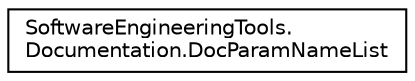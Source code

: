 digraph "Osztályhierarchia-ábra"
{
  edge [fontname="Helvetica",fontsize="10",labelfontname="Helvetica",labelfontsize="10"];
  node [fontname="Helvetica",fontsize="10",shape=record];
  rankdir="LR";
  Node1 [label="SoftwareEngineeringTools.\lDocumentation.DocParamNameList",height=0.2,width=0.4,color="black", fillcolor="white", style="filled",URL="$class_software_engineering_tools_1_1_documentation_1_1_doc_param_name_list.html"];
}
